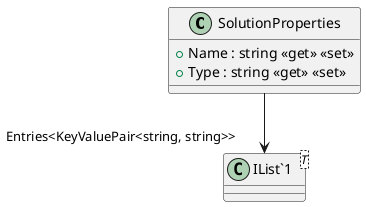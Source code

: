 @startuml
class SolutionProperties {
    + Name : string <<get>> <<set>>
    + Type : string <<get>> <<set>>
}
class "IList`1"<T> {
}
SolutionProperties --> "Entries<KeyValuePair<string, string>>" "IList`1"
@enduml
